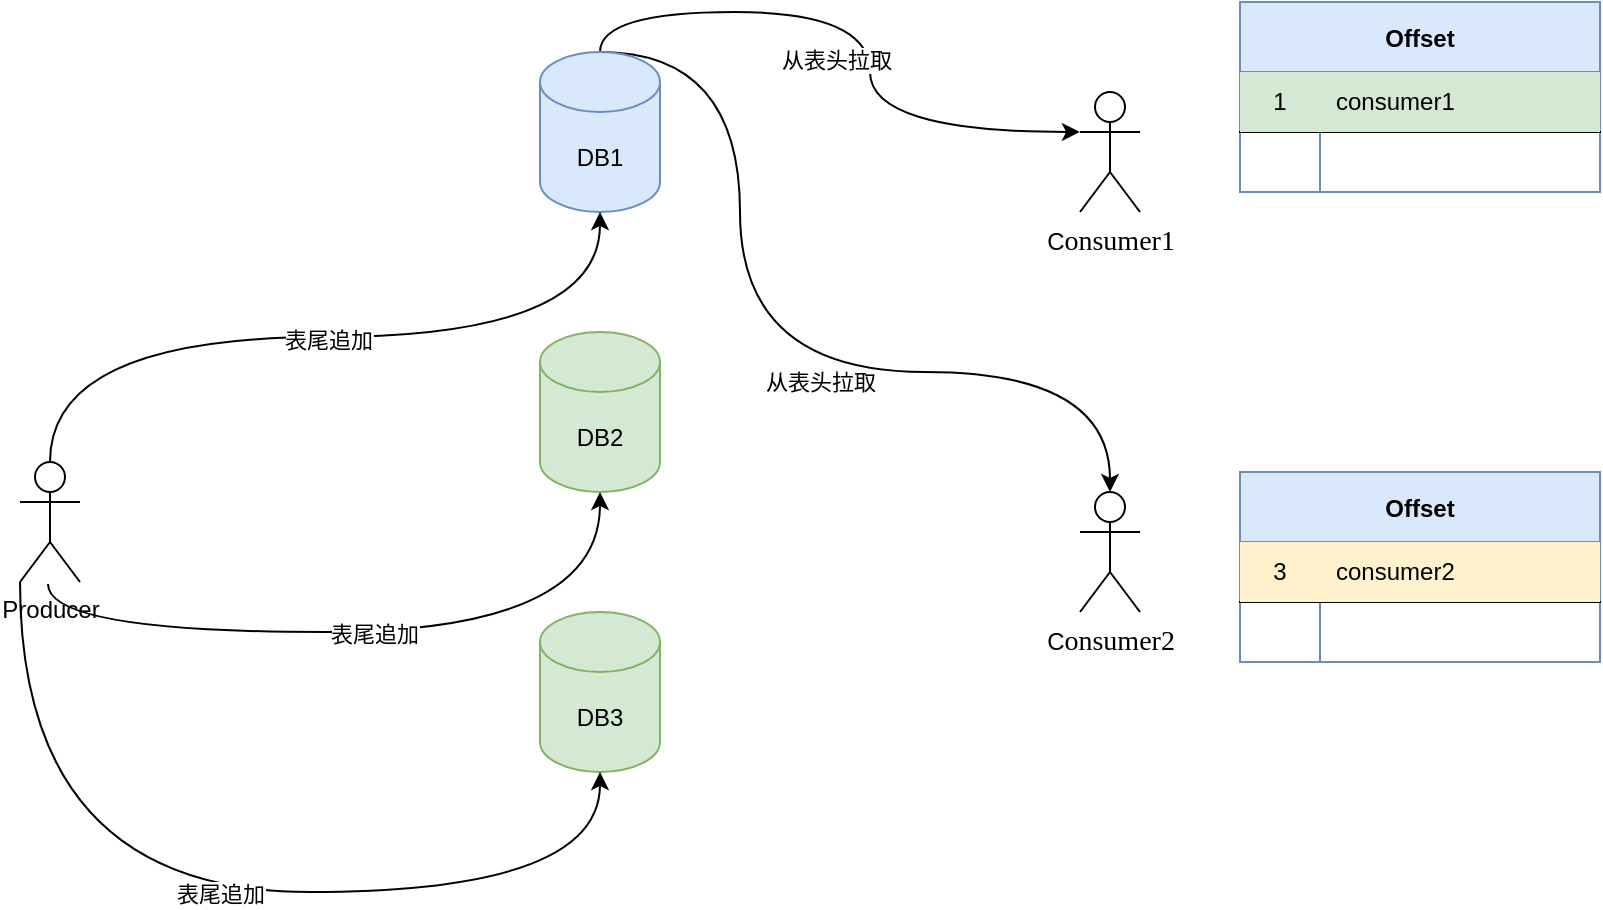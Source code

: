 <mxfile version="14.9.2" type="github">
  <diagram id="VZTdUykXYbI2ZBYuBRgF" name="第 1 页">
    <mxGraphModel dx="946" dy="563" grid="1" gridSize="10" guides="1" tooltips="1" connect="1" arrows="1" fold="1" page="1" pageScale="1" pageWidth="827" pageHeight="1169" math="0" shadow="0">
      <root>
        <mxCell id="0" />
        <mxCell id="1" parent="0" />
        <mxCell id="7mHwJ7CEPZ4vU7DKZEV_-24" style="edgeStyle=orthogonalEdgeStyle;curved=1;rounded=0;orthogonalLoop=1;jettySize=auto;html=1;entryX=0;entryY=0.333;entryDx=0;entryDy=0;entryPerimeter=0;exitX=0.5;exitY=0;exitDx=0;exitDy=0;exitPerimeter=0;" edge="1" parent="1" source="7mHwJ7CEPZ4vU7DKZEV_-45" target="7mHwJ7CEPZ4vU7DKZEV_-20">
          <mxGeometry relative="1" as="geometry">
            <mxPoint x="414" y="195" as="sourcePoint" />
          </mxGeometry>
        </mxCell>
        <mxCell id="7mHwJ7CEPZ4vU7DKZEV_-26" value="从表头拉取" style="edgeLabel;html=1;align=center;verticalAlign=middle;resizable=0;points=[];" vertex="1" connectable="0" parent="7mHwJ7CEPZ4vU7DKZEV_-24">
          <mxGeometry x="0.12" y="-17" relative="1" as="geometry">
            <mxPoint as="offset" />
          </mxGeometry>
        </mxCell>
        <mxCell id="7mHwJ7CEPZ4vU7DKZEV_-25" style="edgeStyle=orthogonalEdgeStyle;curved=1;rounded=0;orthogonalLoop=1;jettySize=auto;html=1;exitX=0.5;exitY=0;exitDx=0;exitDy=0;exitPerimeter=0;" edge="1" parent="1" source="7mHwJ7CEPZ4vU7DKZEV_-45" target="7mHwJ7CEPZ4vU7DKZEV_-21">
          <mxGeometry relative="1" as="geometry">
            <mxPoint x="414" y="195" as="sourcePoint" />
            <Array as="points">
              <mxPoint x="430" y="50" />
              <mxPoint x="430" y="210" />
              <mxPoint x="615" y="210" />
            </Array>
          </mxGeometry>
        </mxCell>
        <mxCell id="7mHwJ7CEPZ4vU7DKZEV_-27" value="从表头拉取" style="edgeLabel;html=1;align=center;verticalAlign=middle;resizable=0;points=[];" vertex="1" connectable="0" parent="7mHwJ7CEPZ4vU7DKZEV_-25">
          <mxGeometry x="0.136" y="-5" relative="1" as="geometry">
            <mxPoint as="offset" />
          </mxGeometry>
        </mxCell>
        <mxCell id="7mHwJ7CEPZ4vU7DKZEV_-18" style="edgeStyle=orthogonalEdgeStyle;rounded=0;orthogonalLoop=1;jettySize=auto;html=1;entryX=0.5;entryY=1;entryDx=0;entryDy=0;curved=1;entryPerimeter=0;" edge="1" parent="1" target="7mHwJ7CEPZ4vU7DKZEV_-46">
          <mxGeometry relative="1" as="geometry">
            <mxPoint x="84" y="316" as="sourcePoint" />
            <mxPoint x="359" y="411" as="targetPoint" />
            <Array as="points">
              <mxPoint x="84" y="340" />
              <mxPoint x="360" y="340" />
            </Array>
          </mxGeometry>
        </mxCell>
        <mxCell id="7mHwJ7CEPZ4vU7DKZEV_-19" value="表尾追加" style="edgeLabel;html=1;align=center;verticalAlign=middle;resizable=0;points=[];" vertex="1" connectable="0" parent="7mHwJ7CEPZ4vU7DKZEV_-18">
          <mxGeometry x="0.007" y="-1" relative="1" as="geometry">
            <mxPoint as="offset" />
          </mxGeometry>
        </mxCell>
        <mxCell id="7mHwJ7CEPZ4vU7DKZEV_-15" value="Producer" style="shape=umlActor;verticalLabelPosition=bottom;verticalAlign=top;html=1;outlineConnect=0;" vertex="1" parent="1">
          <mxGeometry x="70" y="255" width="30" height="60" as="geometry" />
        </mxCell>
        <mxCell id="7mHwJ7CEPZ4vU7DKZEV_-20" value="C&lt;span style=&quot;font-family: &amp;#34;.pingfang sc&amp;#34; ; font-size: 14px&quot;&gt;onsumer1&lt;/span&gt;" style="shape=umlActor;verticalLabelPosition=bottom;verticalAlign=top;html=1;outlineConnect=0;" vertex="1" parent="1">
          <mxGeometry x="600" y="70" width="30" height="60" as="geometry" />
        </mxCell>
        <mxCell id="7mHwJ7CEPZ4vU7DKZEV_-21" value="C&lt;span style=&quot;font-family: &amp;#34;.pingfang sc&amp;#34; ; font-size: 14px&quot;&gt;onsumer2&lt;/span&gt;" style="shape=umlActor;verticalLabelPosition=bottom;verticalAlign=top;html=1;outlineConnect=0;" vertex="1" parent="1">
          <mxGeometry x="600" y="270" width="30" height="60" as="geometry" />
        </mxCell>
        <mxCell id="7mHwJ7CEPZ4vU7DKZEV_-28" value="Offset" style="shape=table;startSize=35;container=1;collapsible=0;childLayout=tableLayout;fixedRows=1;rowLines=0;fontStyle=1;align=center;fillColor=#dae8fc;strokeColor=#6c8ebf;" vertex="1" parent="1">
          <mxGeometry x="680" y="25" width="180" height="95" as="geometry" />
        </mxCell>
        <mxCell id="7mHwJ7CEPZ4vU7DKZEV_-29" value="" style="shape=partialRectangle;html=1;whiteSpace=wrap;collapsible=0;dropTarget=0;pointerEvents=0;fillColor=none;top=0;left=0;bottom=1;right=0;points=[[0,0.5],[1,0.5]];portConstraint=eastwest;" vertex="1" parent="7mHwJ7CEPZ4vU7DKZEV_-28">
          <mxGeometry y="35" width="180" height="30" as="geometry" />
        </mxCell>
        <mxCell id="7mHwJ7CEPZ4vU7DKZEV_-30" value="1" style="shape=partialRectangle;html=1;whiteSpace=wrap;connectable=0;fillColor=#d5e8d4;top=0;left=0;bottom=0;right=0;overflow=hidden;strokeColor=#82b366;" vertex="1" parent="7mHwJ7CEPZ4vU7DKZEV_-29">
          <mxGeometry width="40" height="30" as="geometry" />
        </mxCell>
        <mxCell id="7mHwJ7CEPZ4vU7DKZEV_-31" value="consumer1" style="shape=partialRectangle;html=1;whiteSpace=wrap;connectable=0;fillColor=#d5e8d4;top=0;left=0;bottom=0;right=0;align=left;spacingLeft=6;overflow=hidden;strokeColor=#82b366;" vertex="1" parent="7mHwJ7CEPZ4vU7DKZEV_-29">
          <mxGeometry x="40" width="140" height="30" as="geometry" />
        </mxCell>
        <mxCell id="7mHwJ7CEPZ4vU7DKZEV_-35" value="" style="shape=partialRectangle;html=1;whiteSpace=wrap;collapsible=0;dropTarget=0;pointerEvents=0;fillColor=none;top=0;left=0;bottom=0;right=0;points=[[0,0.5],[1,0.5]];portConstraint=eastwest;" vertex="1" parent="7mHwJ7CEPZ4vU7DKZEV_-28">
          <mxGeometry y="65" width="180" height="30" as="geometry" />
        </mxCell>
        <mxCell id="7mHwJ7CEPZ4vU7DKZEV_-36" value="" style="shape=partialRectangle;html=1;whiteSpace=wrap;connectable=0;top=0;left=0;bottom=0;right=0;overflow=hidden;fillColor=none;" vertex="1" parent="7mHwJ7CEPZ4vU7DKZEV_-35">
          <mxGeometry width="40" height="30" as="geometry" />
        </mxCell>
        <mxCell id="7mHwJ7CEPZ4vU7DKZEV_-37" value="" style="shape=partialRectangle;html=1;whiteSpace=wrap;connectable=0;top=0;left=0;bottom=0;right=0;align=left;spacingLeft=6;overflow=hidden;fillColor=none;" vertex="1" parent="7mHwJ7CEPZ4vU7DKZEV_-35">
          <mxGeometry x="40" width="140" height="30" as="geometry" />
        </mxCell>
        <mxCell id="7mHwJ7CEPZ4vU7DKZEV_-38" value="Offset" style="shape=table;startSize=35;container=1;collapsible=0;childLayout=tableLayout;fixedRows=1;rowLines=0;fontStyle=1;align=center;fillColor=#dae8fc;strokeColor=#6c8ebf;" vertex="1" parent="1">
          <mxGeometry x="680" y="260" width="180" height="95" as="geometry" />
        </mxCell>
        <mxCell id="7mHwJ7CEPZ4vU7DKZEV_-39" value="" style="shape=partialRectangle;html=1;whiteSpace=wrap;collapsible=0;dropTarget=0;pointerEvents=0;fillColor=none;top=0;left=0;bottom=1;right=0;points=[[0,0.5],[1,0.5]];portConstraint=eastwest;" vertex="1" parent="7mHwJ7CEPZ4vU7DKZEV_-38">
          <mxGeometry y="35" width="180" height="30" as="geometry" />
        </mxCell>
        <mxCell id="7mHwJ7CEPZ4vU7DKZEV_-40" value="3" style="shape=partialRectangle;html=1;whiteSpace=wrap;connectable=0;fillColor=#fff2cc;top=0;left=0;bottom=0;right=0;overflow=hidden;strokeColor=#d6b656;" vertex="1" parent="7mHwJ7CEPZ4vU7DKZEV_-39">
          <mxGeometry width="40" height="30" as="geometry" />
        </mxCell>
        <mxCell id="7mHwJ7CEPZ4vU7DKZEV_-41" value="consumer2" style="shape=partialRectangle;html=1;whiteSpace=wrap;connectable=0;fillColor=#fff2cc;top=0;left=0;bottom=0;right=0;align=left;spacingLeft=6;overflow=hidden;strokeColor=#d6b656;" vertex="1" parent="7mHwJ7CEPZ4vU7DKZEV_-39">
          <mxGeometry x="40" width="140" height="30" as="geometry" />
        </mxCell>
        <mxCell id="7mHwJ7CEPZ4vU7DKZEV_-42" value="" style="shape=partialRectangle;html=1;whiteSpace=wrap;collapsible=0;dropTarget=0;pointerEvents=0;fillColor=none;top=0;left=0;bottom=0;right=0;points=[[0,0.5],[1,0.5]];portConstraint=eastwest;" vertex="1" parent="7mHwJ7CEPZ4vU7DKZEV_-38">
          <mxGeometry y="65" width="180" height="30" as="geometry" />
        </mxCell>
        <mxCell id="7mHwJ7CEPZ4vU7DKZEV_-43" value="" style="shape=partialRectangle;html=1;whiteSpace=wrap;connectable=0;top=0;left=0;bottom=0;right=0;overflow=hidden;fillColor=none;" vertex="1" parent="7mHwJ7CEPZ4vU7DKZEV_-42">
          <mxGeometry width="40" height="30" as="geometry" />
        </mxCell>
        <mxCell id="7mHwJ7CEPZ4vU7DKZEV_-44" value="" style="shape=partialRectangle;html=1;whiteSpace=wrap;connectable=0;top=0;left=0;bottom=0;right=0;align=left;spacingLeft=6;overflow=hidden;fillColor=none;" vertex="1" parent="7mHwJ7CEPZ4vU7DKZEV_-42">
          <mxGeometry x="40" width="140" height="30" as="geometry" />
        </mxCell>
        <mxCell id="7mHwJ7CEPZ4vU7DKZEV_-45" value="DB1" style="shape=cylinder3;whiteSpace=wrap;html=1;boundedLbl=1;backgroundOutline=1;size=15;fillColor=#dae8fc;strokeColor=#6c8ebf;" vertex="1" parent="1">
          <mxGeometry x="330" y="50" width="60" height="80" as="geometry" />
        </mxCell>
        <mxCell id="7mHwJ7CEPZ4vU7DKZEV_-46" value="DB2" style="shape=cylinder3;whiteSpace=wrap;html=1;boundedLbl=1;backgroundOutline=1;size=15;fillColor=#d5e8d4;strokeColor=#82b366;" vertex="1" parent="1">
          <mxGeometry x="330" y="190" width="60" height="80" as="geometry" />
        </mxCell>
        <mxCell id="7mHwJ7CEPZ4vU7DKZEV_-47" value="DB3" style="shape=cylinder3;whiteSpace=wrap;html=1;boundedLbl=1;backgroundOutline=1;size=15;fillColor=#d5e8d4;strokeColor=#82b366;" vertex="1" parent="1">
          <mxGeometry x="330" y="330" width="60" height="80" as="geometry" />
        </mxCell>
        <mxCell id="7mHwJ7CEPZ4vU7DKZEV_-48" style="edgeStyle=orthogonalEdgeStyle;rounded=0;orthogonalLoop=1;jettySize=auto;html=1;entryX=0.5;entryY=1;entryDx=0;entryDy=0;curved=1;entryPerimeter=0;exitX=0.5;exitY=0;exitDx=0;exitDy=0;exitPerimeter=0;" edge="1" parent="1" source="7mHwJ7CEPZ4vU7DKZEV_-15" target="7mHwJ7CEPZ4vU7DKZEV_-45">
          <mxGeometry relative="1" as="geometry">
            <mxPoint x="94" y="326" as="sourcePoint" />
            <mxPoint x="370" y="280" as="targetPoint" />
          </mxGeometry>
        </mxCell>
        <mxCell id="7mHwJ7CEPZ4vU7DKZEV_-49" value="表尾追加" style="edgeLabel;html=1;align=center;verticalAlign=middle;resizable=0;points=[];" vertex="1" connectable="0" parent="7mHwJ7CEPZ4vU7DKZEV_-48">
          <mxGeometry x="0.007" y="-1" relative="1" as="geometry">
            <mxPoint as="offset" />
          </mxGeometry>
        </mxCell>
        <mxCell id="7mHwJ7CEPZ4vU7DKZEV_-50" style="edgeStyle=orthogonalEdgeStyle;rounded=0;orthogonalLoop=1;jettySize=auto;html=1;entryX=0.5;entryY=1;entryDx=0;entryDy=0;curved=1;entryPerimeter=0;exitX=0;exitY=1;exitDx=0;exitDy=0;exitPerimeter=0;" edge="1" parent="1" source="7mHwJ7CEPZ4vU7DKZEV_-15" target="7mHwJ7CEPZ4vU7DKZEV_-47">
          <mxGeometry relative="1" as="geometry">
            <mxPoint x="50" y="380" as="sourcePoint" />
            <mxPoint x="380" y="290" as="targetPoint" />
            <Array as="points">
              <mxPoint x="70" y="470" />
              <mxPoint x="360" y="470" />
            </Array>
          </mxGeometry>
        </mxCell>
        <mxCell id="7mHwJ7CEPZ4vU7DKZEV_-51" value="表尾追加" style="edgeLabel;html=1;align=center;verticalAlign=middle;resizable=0;points=[];" vertex="1" connectable="0" parent="7mHwJ7CEPZ4vU7DKZEV_-50">
          <mxGeometry x="0.007" y="-1" relative="1" as="geometry">
            <mxPoint as="offset" />
          </mxGeometry>
        </mxCell>
      </root>
    </mxGraphModel>
  </diagram>
</mxfile>
